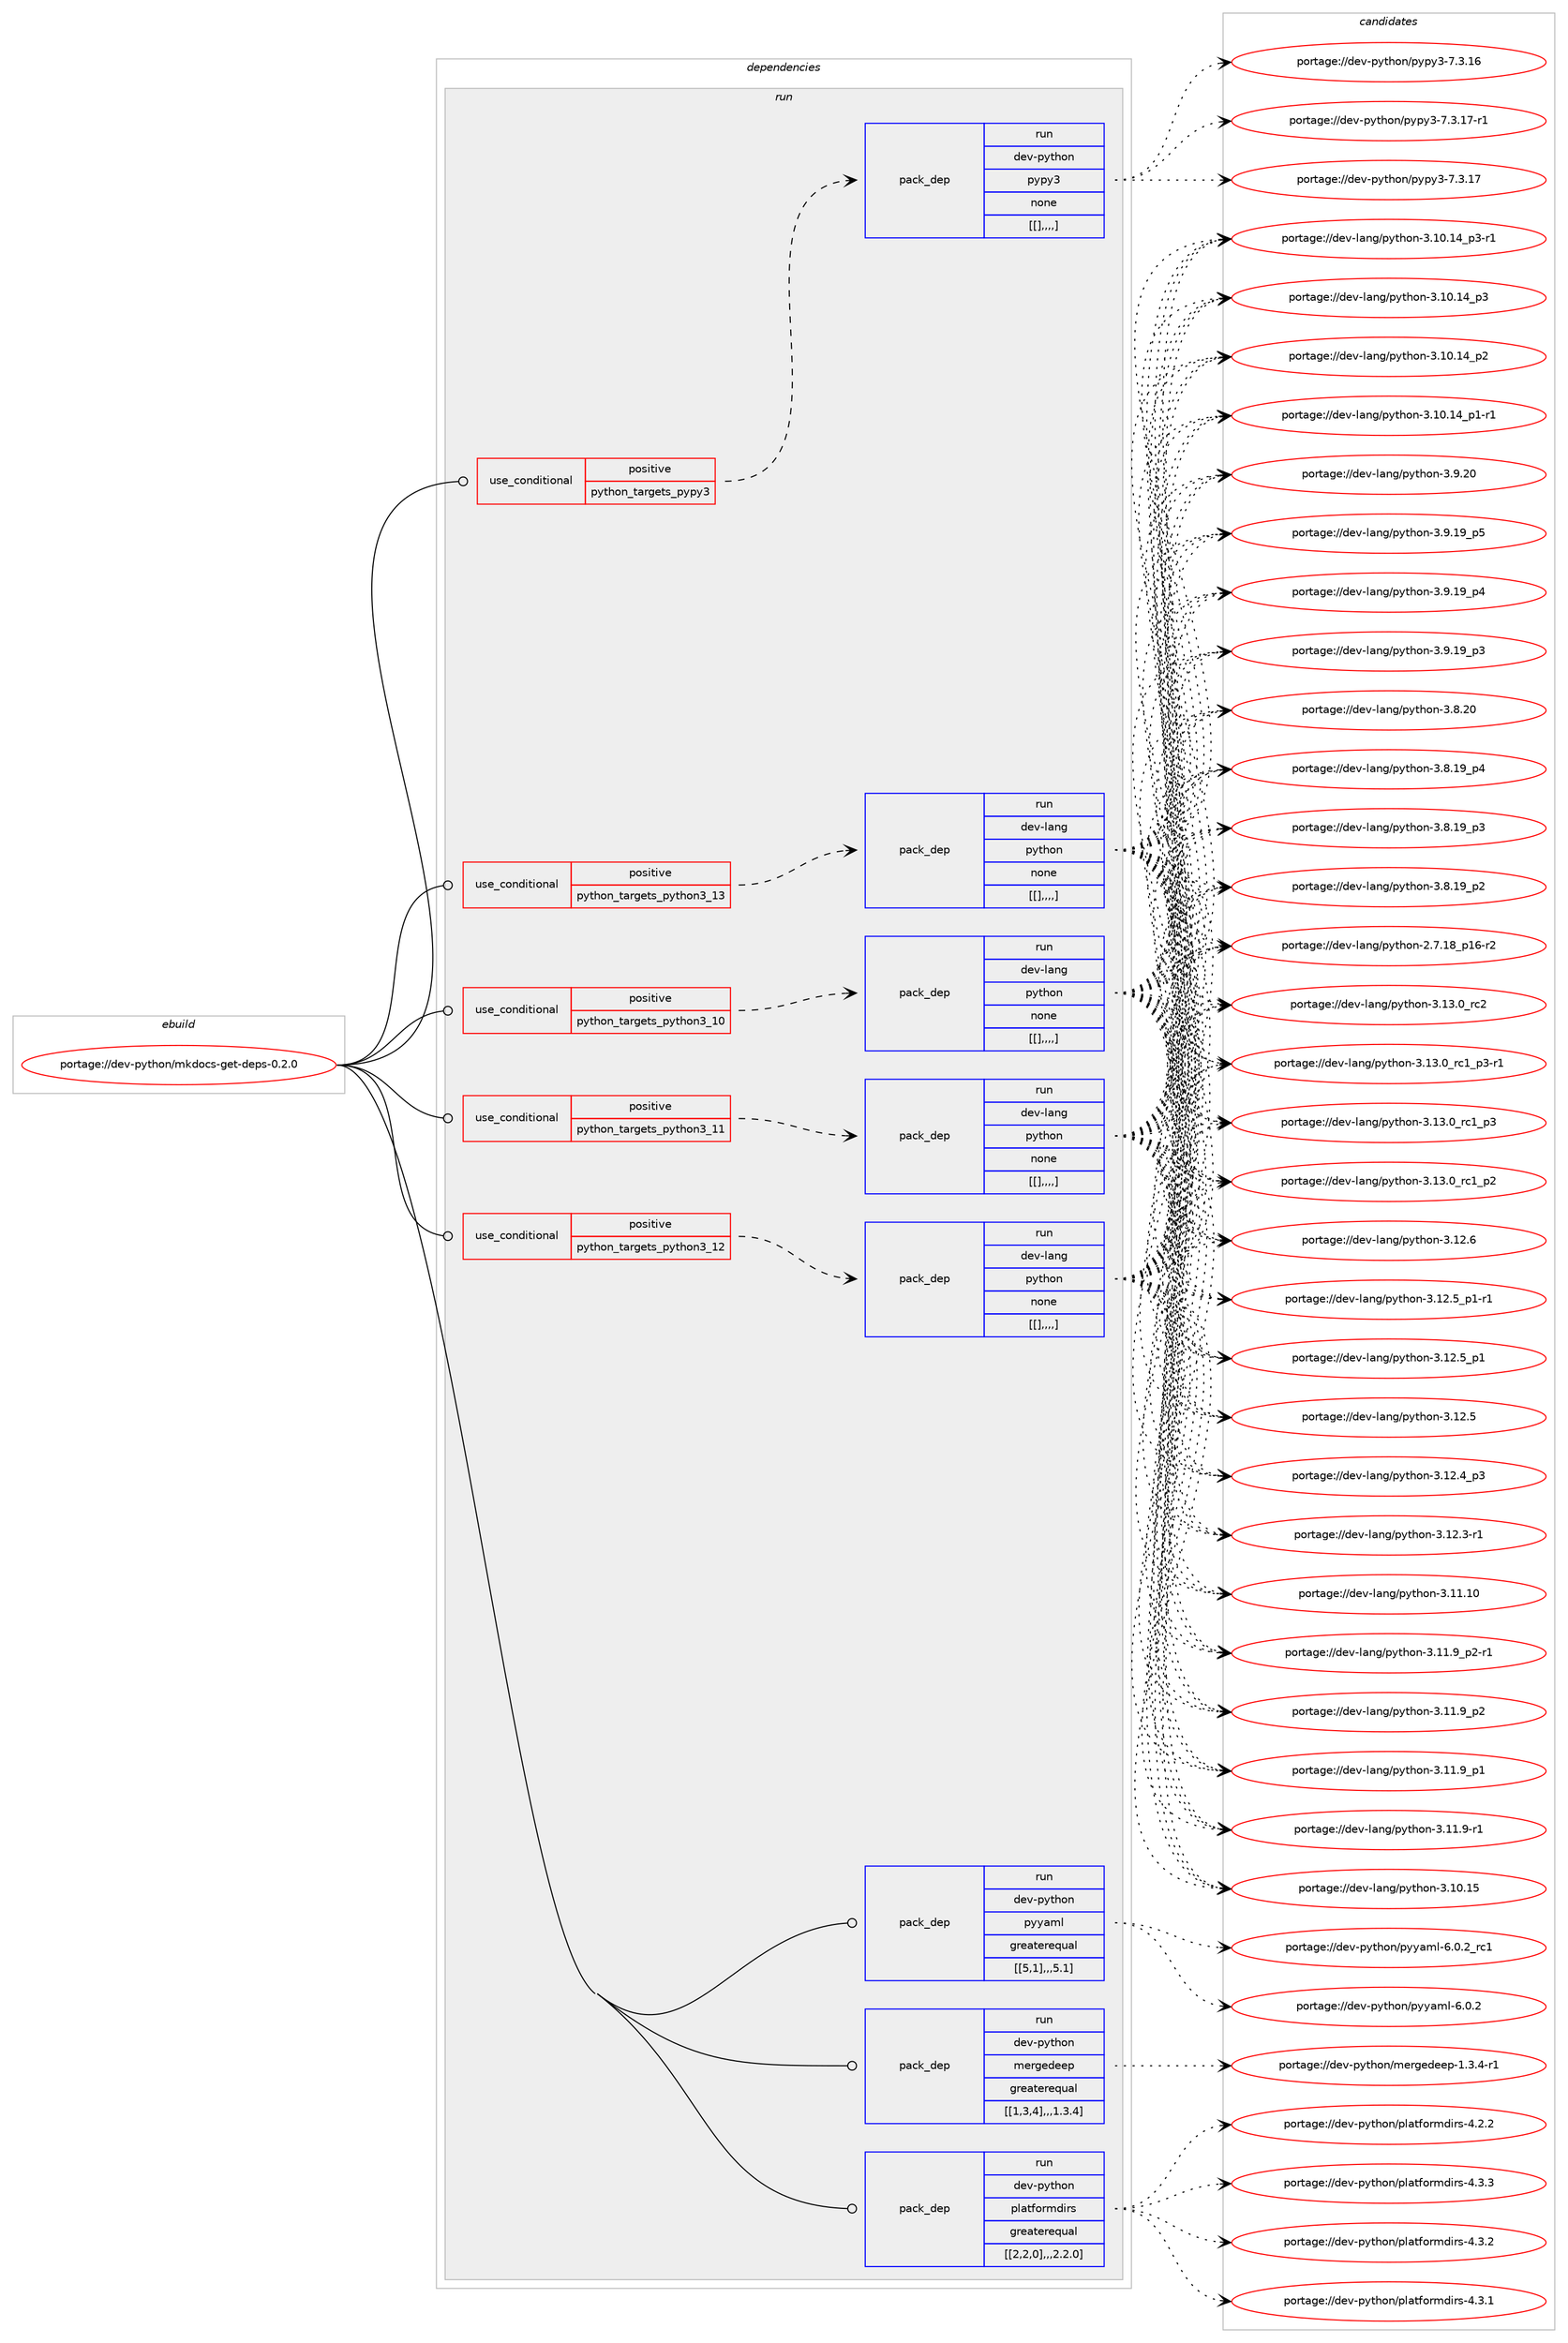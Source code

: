 digraph prolog {

# *************
# Graph options
# *************

newrank=true;
concentrate=true;
compound=true;
graph [rankdir=LR,fontname=Helvetica,fontsize=10,ranksep=1.5];#, ranksep=2.5, nodesep=0.2];
edge  [arrowhead=vee];
node  [fontname=Helvetica,fontsize=10];

# **********
# The ebuild
# **********

subgraph cluster_leftcol {
color=gray;
label=<<i>ebuild</i>>;
id [label="portage://dev-python/mkdocs-get-deps-0.2.0", color=red, width=4, href="../dev-python/mkdocs-get-deps-0.2.0.svg"];
}

# ****************
# The dependencies
# ****************

subgraph cluster_midcol {
color=gray;
label=<<i>dependencies</i>>;
subgraph cluster_compile {
fillcolor="#eeeeee";
style=filled;
label=<<i>compile</i>>;
}
subgraph cluster_compileandrun {
fillcolor="#eeeeee";
style=filled;
label=<<i>compile and run</i>>;
}
subgraph cluster_run {
fillcolor="#eeeeee";
style=filled;
label=<<i>run</i>>;
subgraph cond35511 {
dependency152472 [label=<<TABLE BORDER="0" CELLBORDER="1" CELLSPACING="0" CELLPADDING="4"><TR><TD ROWSPAN="3" CELLPADDING="10">use_conditional</TD></TR><TR><TD>positive</TD></TR><TR><TD>python_targets_pypy3</TD></TR></TABLE>>, shape=none, color=red];
subgraph pack115743 {
dependency152473 [label=<<TABLE BORDER="0" CELLBORDER="1" CELLSPACING="0" CELLPADDING="4" WIDTH="220"><TR><TD ROWSPAN="6" CELLPADDING="30">pack_dep</TD></TR><TR><TD WIDTH="110">run</TD></TR><TR><TD>dev-python</TD></TR><TR><TD>pypy3</TD></TR><TR><TD>none</TD></TR><TR><TD>[[],,,,]</TD></TR></TABLE>>, shape=none, color=blue];
}
dependency152472:e -> dependency152473:w [weight=20,style="dashed",arrowhead="vee"];
}
id:e -> dependency152472:w [weight=20,style="solid",arrowhead="odot"];
subgraph cond35512 {
dependency152474 [label=<<TABLE BORDER="0" CELLBORDER="1" CELLSPACING="0" CELLPADDING="4"><TR><TD ROWSPAN="3" CELLPADDING="10">use_conditional</TD></TR><TR><TD>positive</TD></TR><TR><TD>python_targets_python3_10</TD></TR></TABLE>>, shape=none, color=red];
subgraph pack115744 {
dependency152475 [label=<<TABLE BORDER="0" CELLBORDER="1" CELLSPACING="0" CELLPADDING="4" WIDTH="220"><TR><TD ROWSPAN="6" CELLPADDING="30">pack_dep</TD></TR><TR><TD WIDTH="110">run</TD></TR><TR><TD>dev-lang</TD></TR><TR><TD>python</TD></TR><TR><TD>none</TD></TR><TR><TD>[[],,,,]</TD></TR></TABLE>>, shape=none, color=blue];
}
dependency152474:e -> dependency152475:w [weight=20,style="dashed",arrowhead="vee"];
}
id:e -> dependency152474:w [weight=20,style="solid",arrowhead="odot"];
subgraph cond35513 {
dependency152476 [label=<<TABLE BORDER="0" CELLBORDER="1" CELLSPACING="0" CELLPADDING="4"><TR><TD ROWSPAN="3" CELLPADDING="10">use_conditional</TD></TR><TR><TD>positive</TD></TR><TR><TD>python_targets_python3_11</TD></TR></TABLE>>, shape=none, color=red];
subgraph pack115745 {
dependency152477 [label=<<TABLE BORDER="0" CELLBORDER="1" CELLSPACING="0" CELLPADDING="4" WIDTH="220"><TR><TD ROWSPAN="6" CELLPADDING="30">pack_dep</TD></TR><TR><TD WIDTH="110">run</TD></TR><TR><TD>dev-lang</TD></TR><TR><TD>python</TD></TR><TR><TD>none</TD></TR><TR><TD>[[],,,,]</TD></TR></TABLE>>, shape=none, color=blue];
}
dependency152476:e -> dependency152477:w [weight=20,style="dashed",arrowhead="vee"];
}
id:e -> dependency152476:w [weight=20,style="solid",arrowhead="odot"];
subgraph cond35514 {
dependency152478 [label=<<TABLE BORDER="0" CELLBORDER="1" CELLSPACING="0" CELLPADDING="4"><TR><TD ROWSPAN="3" CELLPADDING="10">use_conditional</TD></TR><TR><TD>positive</TD></TR><TR><TD>python_targets_python3_12</TD></TR></TABLE>>, shape=none, color=red];
subgraph pack115746 {
dependency152479 [label=<<TABLE BORDER="0" CELLBORDER="1" CELLSPACING="0" CELLPADDING="4" WIDTH="220"><TR><TD ROWSPAN="6" CELLPADDING="30">pack_dep</TD></TR><TR><TD WIDTH="110">run</TD></TR><TR><TD>dev-lang</TD></TR><TR><TD>python</TD></TR><TR><TD>none</TD></TR><TR><TD>[[],,,,]</TD></TR></TABLE>>, shape=none, color=blue];
}
dependency152478:e -> dependency152479:w [weight=20,style="dashed",arrowhead="vee"];
}
id:e -> dependency152478:w [weight=20,style="solid",arrowhead="odot"];
subgraph cond35515 {
dependency152480 [label=<<TABLE BORDER="0" CELLBORDER="1" CELLSPACING="0" CELLPADDING="4"><TR><TD ROWSPAN="3" CELLPADDING="10">use_conditional</TD></TR><TR><TD>positive</TD></TR><TR><TD>python_targets_python3_13</TD></TR></TABLE>>, shape=none, color=red];
subgraph pack115747 {
dependency152481 [label=<<TABLE BORDER="0" CELLBORDER="1" CELLSPACING="0" CELLPADDING="4" WIDTH="220"><TR><TD ROWSPAN="6" CELLPADDING="30">pack_dep</TD></TR><TR><TD WIDTH="110">run</TD></TR><TR><TD>dev-lang</TD></TR><TR><TD>python</TD></TR><TR><TD>none</TD></TR><TR><TD>[[],,,,]</TD></TR></TABLE>>, shape=none, color=blue];
}
dependency152480:e -> dependency152481:w [weight=20,style="dashed",arrowhead="vee"];
}
id:e -> dependency152480:w [weight=20,style="solid",arrowhead="odot"];
subgraph pack115748 {
dependency152482 [label=<<TABLE BORDER="0" CELLBORDER="1" CELLSPACING="0" CELLPADDING="4" WIDTH="220"><TR><TD ROWSPAN="6" CELLPADDING="30">pack_dep</TD></TR><TR><TD WIDTH="110">run</TD></TR><TR><TD>dev-python</TD></TR><TR><TD>mergedeep</TD></TR><TR><TD>greaterequal</TD></TR><TR><TD>[[1,3,4],,,1.3.4]</TD></TR></TABLE>>, shape=none, color=blue];
}
id:e -> dependency152482:w [weight=20,style="solid",arrowhead="odot"];
subgraph pack115749 {
dependency152483 [label=<<TABLE BORDER="0" CELLBORDER="1" CELLSPACING="0" CELLPADDING="4" WIDTH="220"><TR><TD ROWSPAN="6" CELLPADDING="30">pack_dep</TD></TR><TR><TD WIDTH="110">run</TD></TR><TR><TD>dev-python</TD></TR><TR><TD>platformdirs</TD></TR><TR><TD>greaterequal</TD></TR><TR><TD>[[2,2,0],,,2.2.0]</TD></TR></TABLE>>, shape=none, color=blue];
}
id:e -> dependency152483:w [weight=20,style="solid",arrowhead="odot"];
subgraph pack115750 {
dependency152484 [label=<<TABLE BORDER="0" CELLBORDER="1" CELLSPACING="0" CELLPADDING="4" WIDTH="220"><TR><TD ROWSPAN="6" CELLPADDING="30">pack_dep</TD></TR><TR><TD WIDTH="110">run</TD></TR><TR><TD>dev-python</TD></TR><TR><TD>pyyaml</TD></TR><TR><TD>greaterequal</TD></TR><TR><TD>[[5,1],,,5.1]</TD></TR></TABLE>>, shape=none, color=blue];
}
id:e -> dependency152484:w [weight=20,style="solid",arrowhead="odot"];
}
}

# **************
# The candidates
# **************

subgraph cluster_choices {
rank=same;
color=gray;
label=<<i>candidates</i>>;

subgraph choice115743 {
color=black;
nodesep=1;
choice100101118451121211161041111104711212111212151455546514649554511449 [label="portage://dev-python/pypy3-7.3.17-r1", color=red, width=4,href="../dev-python/pypy3-7.3.17-r1.svg"];
choice10010111845112121116104111110471121211121215145554651464955 [label="portage://dev-python/pypy3-7.3.17", color=red, width=4,href="../dev-python/pypy3-7.3.17.svg"];
choice10010111845112121116104111110471121211121215145554651464954 [label="portage://dev-python/pypy3-7.3.16", color=red, width=4,href="../dev-python/pypy3-7.3.16.svg"];
dependency152473:e -> choice100101118451121211161041111104711212111212151455546514649554511449:w [style=dotted,weight="100"];
dependency152473:e -> choice10010111845112121116104111110471121211121215145554651464955:w [style=dotted,weight="100"];
dependency152473:e -> choice10010111845112121116104111110471121211121215145554651464954:w [style=dotted,weight="100"];
}
subgraph choice115744 {
color=black;
nodesep=1;
choice10010111845108971101034711212111610411111045514649514648951149950 [label="portage://dev-lang/python-3.13.0_rc2", color=red, width=4,href="../dev-lang/python-3.13.0_rc2.svg"];
choice1001011184510897110103471121211161041111104551464951464895114994995112514511449 [label="portage://dev-lang/python-3.13.0_rc1_p3-r1", color=red, width=4,href="../dev-lang/python-3.13.0_rc1_p3-r1.svg"];
choice100101118451089711010347112121116104111110455146495146489511499499511251 [label="portage://dev-lang/python-3.13.0_rc1_p3", color=red, width=4,href="../dev-lang/python-3.13.0_rc1_p3.svg"];
choice100101118451089711010347112121116104111110455146495146489511499499511250 [label="portage://dev-lang/python-3.13.0_rc1_p2", color=red, width=4,href="../dev-lang/python-3.13.0_rc1_p2.svg"];
choice10010111845108971101034711212111610411111045514649504654 [label="portage://dev-lang/python-3.12.6", color=red, width=4,href="../dev-lang/python-3.12.6.svg"];
choice1001011184510897110103471121211161041111104551464950465395112494511449 [label="portage://dev-lang/python-3.12.5_p1-r1", color=red, width=4,href="../dev-lang/python-3.12.5_p1-r1.svg"];
choice100101118451089711010347112121116104111110455146495046539511249 [label="portage://dev-lang/python-3.12.5_p1", color=red, width=4,href="../dev-lang/python-3.12.5_p1.svg"];
choice10010111845108971101034711212111610411111045514649504653 [label="portage://dev-lang/python-3.12.5", color=red, width=4,href="../dev-lang/python-3.12.5.svg"];
choice100101118451089711010347112121116104111110455146495046529511251 [label="portage://dev-lang/python-3.12.4_p3", color=red, width=4,href="../dev-lang/python-3.12.4_p3.svg"];
choice100101118451089711010347112121116104111110455146495046514511449 [label="portage://dev-lang/python-3.12.3-r1", color=red, width=4,href="../dev-lang/python-3.12.3-r1.svg"];
choice1001011184510897110103471121211161041111104551464949464948 [label="portage://dev-lang/python-3.11.10", color=red, width=4,href="../dev-lang/python-3.11.10.svg"];
choice1001011184510897110103471121211161041111104551464949465795112504511449 [label="portage://dev-lang/python-3.11.9_p2-r1", color=red, width=4,href="../dev-lang/python-3.11.9_p2-r1.svg"];
choice100101118451089711010347112121116104111110455146494946579511250 [label="portage://dev-lang/python-3.11.9_p2", color=red, width=4,href="../dev-lang/python-3.11.9_p2.svg"];
choice100101118451089711010347112121116104111110455146494946579511249 [label="portage://dev-lang/python-3.11.9_p1", color=red, width=4,href="../dev-lang/python-3.11.9_p1.svg"];
choice100101118451089711010347112121116104111110455146494946574511449 [label="portage://dev-lang/python-3.11.9-r1", color=red, width=4,href="../dev-lang/python-3.11.9-r1.svg"];
choice1001011184510897110103471121211161041111104551464948464953 [label="portage://dev-lang/python-3.10.15", color=red, width=4,href="../dev-lang/python-3.10.15.svg"];
choice100101118451089711010347112121116104111110455146494846495295112514511449 [label="portage://dev-lang/python-3.10.14_p3-r1", color=red, width=4,href="../dev-lang/python-3.10.14_p3-r1.svg"];
choice10010111845108971101034711212111610411111045514649484649529511251 [label="portage://dev-lang/python-3.10.14_p3", color=red, width=4,href="../dev-lang/python-3.10.14_p3.svg"];
choice10010111845108971101034711212111610411111045514649484649529511250 [label="portage://dev-lang/python-3.10.14_p2", color=red, width=4,href="../dev-lang/python-3.10.14_p2.svg"];
choice100101118451089711010347112121116104111110455146494846495295112494511449 [label="portage://dev-lang/python-3.10.14_p1-r1", color=red, width=4,href="../dev-lang/python-3.10.14_p1-r1.svg"];
choice10010111845108971101034711212111610411111045514657465048 [label="portage://dev-lang/python-3.9.20", color=red, width=4,href="../dev-lang/python-3.9.20.svg"];
choice100101118451089711010347112121116104111110455146574649579511253 [label="portage://dev-lang/python-3.9.19_p5", color=red, width=4,href="../dev-lang/python-3.9.19_p5.svg"];
choice100101118451089711010347112121116104111110455146574649579511252 [label="portage://dev-lang/python-3.9.19_p4", color=red, width=4,href="../dev-lang/python-3.9.19_p4.svg"];
choice100101118451089711010347112121116104111110455146574649579511251 [label="portage://dev-lang/python-3.9.19_p3", color=red, width=4,href="../dev-lang/python-3.9.19_p3.svg"];
choice10010111845108971101034711212111610411111045514656465048 [label="portage://dev-lang/python-3.8.20", color=red, width=4,href="../dev-lang/python-3.8.20.svg"];
choice100101118451089711010347112121116104111110455146564649579511252 [label="portage://dev-lang/python-3.8.19_p4", color=red, width=4,href="../dev-lang/python-3.8.19_p4.svg"];
choice100101118451089711010347112121116104111110455146564649579511251 [label="portage://dev-lang/python-3.8.19_p3", color=red, width=4,href="../dev-lang/python-3.8.19_p3.svg"];
choice100101118451089711010347112121116104111110455146564649579511250 [label="portage://dev-lang/python-3.8.19_p2", color=red, width=4,href="../dev-lang/python-3.8.19_p2.svg"];
choice100101118451089711010347112121116104111110455046554649569511249544511450 [label="portage://dev-lang/python-2.7.18_p16-r2", color=red, width=4,href="../dev-lang/python-2.7.18_p16-r2.svg"];
dependency152475:e -> choice10010111845108971101034711212111610411111045514649514648951149950:w [style=dotted,weight="100"];
dependency152475:e -> choice1001011184510897110103471121211161041111104551464951464895114994995112514511449:w [style=dotted,weight="100"];
dependency152475:e -> choice100101118451089711010347112121116104111110455146495146489511499499511251:w [style=dotted,weight="100"];
dependency152475:e -> choice100101118451089711010347112121116104111110455146495146489511499499511250:w [style=dotted,weight="100"];
dependency152475:e -> choice10010111845108971101034711212111610411111045514649504654:w [style=dotted,weight="100"];
dependency152475:e -> choice1001011184510897110103471121211161041111104551464950465395112494511449:w [style=dotted,weight="100"];
dependency152475:e -> choice100101118451089711010347112121116104111110455146495046539511249:w [style=dotted,weight="100"];
dependency152475:e -> choice10010111845108971101034711212111610411111045514649504653:w [style=dotted,weight="100"];
dependency152475:e -> choice100101118451089711010347112121116104111110455146495046529511251:w [style=dotted,weight="100"];
dependency152475:e -> choice100101118451089711010347112121116104111110455146495046514511449:w [style=dotted,weight="100"];
dependency152475:e -> choice1001011184510897110103471121211161041111104551464949464948:w [style=dotted,weight="100"];
dependency152475:e -> choice1001011184510897110103471121211161041111104551464949465795112504511449:w [style=dotted,weight="100"];
dependency152475:e -> choice100101118451089711010347112121116104111110455146494946579511250:w [style=dotted,weight="100"];
dependency152475:e -> choice100101118451089711010347112121116104111110455146494946579511249:w [style=dotted,weight="100"];
dependency152475:e -> choice100101118451089711010347112121116104111110455146494946574511449:w [style=dotted,weight="100"];
dependency152475:e -> choice1001011184510897110103471121211161041111104551464948464953:w [style=dotted,weight="100"];
dependency152475:e -> choice100101118451089711010347112121116104111110455146494846495295112514511449:w [style=dotted,weight="100"];
dependency152475:e -> choice10010111845108971101034711212111610411111045514649484649529511251:w [style=dotted,weight="100"];
dependency152475:e -> choice10010111845108971101034711212111610411111045514649484649529511250:w [style=dotted,weight="100"];
dependency152475:e -> choice100101118451089711010347112121116104111110455146494846495295112494511449:w [style=dotted,weight="100"];
dependency152475:e -> choice10010111845108971101034711212111610411111045514657465048:w [style=dotted,weight="100"];
dependency152475:e -> choice100101118451089711010347112121116104111110455146574649579511253:w [style=dotted,weight="100"];
dependency152475:e -> choice100101118451089711010347112121116104111110455146574649579511252:w [style=dotted,weight="100"];
dependency152475:e -> choice100101118451089711010347112121116104111110455146574649579511251:w [style=dotted,weight="100"];
dependency152475:e -> choice10010111845108971101034711212111610411111045514656465048:w [style=dotted,weight="100"];
dependency152475:e -> choice100101118451089711010347112121116104111110455146564649579511252:w [style=dotted,weight="100"];
dependency152475:e -> choice100101118451089711010347112121116104111110455146564649579511251:w [style=dotted,weight="100"];
dependency152475:e -> choice100101118451089711010347112121116104111110455146564649579511250:w [style=dotted,weight="100"];
dependency152475:e -> choice100101118451089711010347112121116104111110455046554649569511249544511450:w [style=dotted,weight="100"];
}
subgraph choice115745 {
color=black;
nodesep=1;
choice10010111845108971101034711212111610411111045514649514648951149950 [label="portage://dev-lang/python-3.13.0_rc2", color=red, width=4,href="../dev-lang/python-3.13.0_rc2.svg"];
choice1001011184510897110103471121211161041111104551464951464895114994995112514511449 [label="portage://dev-lang/python-3.13.0_rc1_p3-r1", color=red, width=4,href="../dev-lang/python-3.13.0_rc1_p3-r1.svg"];
choice100101118451089711010347112121116104111110455146495146489511499499511251 [label="portage://dev-lang/python-3.13.0_rc1_p3", color=red, width=4,href="../dev-lang/python-3.13.0_rc1_p3.svg"];
choice100101118451089711010347112121116104111110455146495146489511499499511250 [label="portage://dev-lang/python-3.13.0_rc1_p2", color=red, width=4,href="../dev-lang/python-3.13.0_rc1_p2.svg"];
choice10010111845108971101034711212111610411111045514649504654 [label="portage://dev-lang/python-3.12.6", color=red, width=4,href="../dev-lang/python-3.12.6.svg"];
choice1001011184510897110103471121211161041111104551464950465395112494511449 [label="portage://dev-lang/python-3.12.5_p1-r1", color=red, width=4,href="../dev-lang/python-3.12.5_p1-r1.svg"];
choice100101118451089711010347112121116104111110455146495046539511249 [label="portage://dev-lang/python-3.12.5_p1", color=red, width=4,href="../dev-lang/python-3.12.5_p1.svg"];
choice10010111845108971101034711212111610411111045514649504653 [label="portage://dev-lang/python-3.12.5", color=red, width=4,href="../dev-lang/python-3.12.5.svg"];
choice100101118451089711010347112121116104111110455146495046529511251 [label="portage://dev-lang/python-3.12.4_p3", color=red, width=4,href="../dev-lang/python-3.12.4_p3.svg"];
choice100101118451089711010347112121116104111110455146495046514511449 [label="portage://dev-lang/python-3.12.3-r1", color=red, width=4,href="../dev-lang/python-3.12.3-r1.svg"];
choice1001011184510897110103471121211161041111104551464949464948 [label="portage://dev-lang/python-3.11.10", color=red, width=4,href="../dev-lang/python-3.11.10.svg"];
choice1001011184510897110103471121211161041111104551464949465795112504511449 [label="portage://dev-lang/python-3.11.9_p2-r1", color=red, width=4,href="../dev-lang/python-3.11.9_p2-r1.svg"];
choice100101118451089711010347112121116104111110455146494946579511250 [label="portage://dev-lang/python-3.11.9_p2", color=red, width=4,href="../dev-lang/python-3.11.9_p2.svg"];
choice100101118451089711010347112121116104111110455146494946579511249 [label="portage://dev-lang/python-3.11.9_p1", color=red, width=4,href="../dev-lang/python-3.11.9_p1.svg"];
choice100101118451089711010347112121116104111110455146494946574511449 [label="portage://dev-lang/python-3.11.9-r1", color=red, width=4,href="../dev-lang/python-3.11.9-r1.svg"];
choice1001011184510897110103471121211161041111104551464948464953 [label="portage://dev-lang/python-3.10.15", color=red, width=4,href="../dev-lang/python-3.10.15.svg"];
choice100101118451089711010347112121116104111110455146494846495295112514511449 [label="portage://dev-lang/python-3.10.14_p3-r1", color=red, width=4,href="../dev-lang/python-3.10.14_p3-r1.svg"];
choice10010111845108971101034711212111610411111045514649484649529511251 [label="portage://dev-lang/python-3.10.14_p3", color=red, width=4,href="../dev-lang/python-3.10.14_p3.svg"];
choice10010111845108971101034711212111610411111045514649484649529511250 [label="portage://dev-lang/python-3.10.14_p2", color=red, width=4,href="../dev-lang/python-3.10.14_p2.svg"];
choice100101118451089711010347112121116104111110455146494846495295112494511449 [label="portage://dev-lang/python-3.10.14_p1-r1", color=red, width=4,href="../dev-lang/python-3.10.14_p1-r1.svg"];
choice10010111845108971101034711212111610411111045514657465048 [label="portage://dev-lang/python-3.9.20", color=red, width=4,href="../dev-lang/python-3.9.20.svg"];
choice100101118451089711010347112121116104111110455146574649579511253 [label="portage://dev-lang/python-3.9.19_p5", color=red, width=4,href="../dev-lang/python-3.9.19_p5.svg"];
choice100101118451089711010347112121116104111110455146574649579511252 [label="portage://dev-lang/python-3.9.19_p4", color=red, width=4,href="../dev-lang/python-3.9.19_p4.svg"];
choice100101118451089711010347112121116104111110455146574649579511251 [label="portage://dev-lang/python-3.9.19_p3", color=red, width=4,href="../dev-lang/python-3.9.19_p3.svg"];
choice10010111845108971101034711212111610411111045514656465048 [label="portage://dev-lang/python-3.8.20", color=red, width=4,href="../dev-lang/python-3.8.20.svg"];
choice100101118451089711010347112121116104111110455146564649579511252 [label="portage://dev-lang/python-3.8.19_p4", color=red, width=4,href="../dev-lang/python-3.8.19_p4.svg"];
choice100101118451089711010347112121116104111110455146564649579511251 [label="portage://dev-lang/python-3.8.19_p3", color=red, width=4,href="../dev-lang/python-3.8.19_p3.svg"];
choice100101118451089711010347112121116104111110455146564649579511250 [label="portage://dev-lang/python-3.8.19_p2", color=red, width=4,href="../dev-lang/python-3.8.19_p2.svg"];
choice100101118451089711010347112121116104111110455046554649569511249544511450 [label="portage://dev-lang/python-2.7.18_p16-r2", color=red, width=4,href="../dev-lang/python-2.7.18_p16-r2.svg"];
dependency152477:e -> choice10010111845108971101034711212111610411111045514649514648951149950:w [style=dotted,weight="100"];
dependency152477:e -> choice1001011184510897110103471121211161041111104551464951464895114994995112514511449:w [style=dotted,weight="100"];
dependency152477:e -> choice100101118451089711010347112121116104111110455146495146489511499499511251:w [style=dotted,weight="100"];
dependency152477:e -> choice100101118451089711010347112121116104111110455146495146489511499499511250:w [style=dotted,weight="100"];
dependency152477:e -> choice10010111845108971101034711212111610411111045514649504654:w [style=dotted,weight="100"];
dependency152477:e -> choice1001011184510897110103471121211161041111104551464950465395112494511449:w [style=dotted,weight="100"];
dependency152477:e -> choice100101118451089711010347112121116104111110455146495046539511249:w [style=dotted,weight="100"];
dependency152477:e -> choice10010111845108971101034711212111610411111045514649504653:w [style=dotted,weight="100"];
dependency152477:e -> choice100101118451089711010347112121116104111110455146495046529511251:w [style=dotted,weight="100"];
dependency152477:e -> choice100101118451089711010347112121116104111110455146495046514511449:w [style=dotted,weight="100"];
dependency152477:e -> choice1001011184510897110103471121211161041111104551464949464948:w [style=dotted,weight="100"];
dependency152477:e -> choice1001011184510897110103471121211161041111104551464949465795112504511449:w [style=dotted,weight="100"];
dependency152477:e -> choice100101118451089711010347112121116104111110455146494946579511250:w [style=dotted,weight="100"];
dependency152477:e -> choice100101118451089711010347112121116104111110455146494946579511249:w [style=dotted,weight="100"];
dependency152477:e -> choice100101118451089711010347112121116104111110455146494946574511449:w [style=dotted,weight="100"];
dependency152477:e -> choice1001011184510897110103471121211161041111104551464948464953:w [style=dotted,weight="100"];
dependency152477:e -> choice100101118451089711010347112121116104111110455146494846495295112514511449:w [style=dotted,weight="100"];
dependency152477:e -> choice10010111845108971101034711212111610411111045514649484649529511251:w [style=dotted,weight="100"];
dependency152477:e -> choice10010111845108971101034711212111610411111045514649484649529511250:w [style=dotted,weight="100"];
dependency152477:e -> choice100101118451089711010347112121116104111110455146494846495295112494511449:w [style=dotted,weight="100"];
dependency152477:e -> choice10010111845108971101034711212111610411111045514657465048:w [style=dotted,weight="100"];
dependency152477:e -> choice100101118451089711010347112121116104111110455146574649579511253:w [style=dotted,weight="100"];
dependency152477:e -> choice100101118451089711010347112121116104111110455146574649579511252:w [style=dotted,weight="100"];
dependency152477:e -> choice100101118451089711010347112121116104111110455146574649579511251:w [style=dotted,weight="100"];
dependency152477:e -> choice10010111845108971101034711212111610411111045514656465048:w [style=dotted,weight="100"];
dependency152477:e -> choice100101118451089711010347112121116104111110455146564649579511252:w [style=dotted,weight="100"];
dependency152477:e -> choice100101118451089711010347112121116104111110455146564649579511251:w [style=dotted,weight="100"];
dependency152477:e -> choice100101118451089711010347112121116104111110455146564649579511250:w [style=dotted,weight="100"];
dependency152477:e -> choice100101118451089711010347112121116104111110455046554649569511249544511450:w [style=dotted,weight="100"];
}
subgraph choice115746 {
color=black;
nodesep=1;
choice10010111845108971101034711212111610411111045514649514648951149950 [label="portage://dev-lang/python-3.13.0_rc2", color=red, width=4,href="../dev-lang/python-3.13.0_rc2.svg"];
choice1001011184510897110103471121211161041111104551464951464895114994995112514511449 [label="portage://dev-lang/python-3.13.0_rc1_p3-r1", color=red, width=4,href="../dev-lang/python-3.13.0_rc1_p3-r1.svg"];
choice100101118451089711010347112121116104111110455146495146489511499499511251 [label="portage://dev-lang/python-3.13.0_rc1_p3", color=red, width=4,href="../dev-lang/python-3.13.0_rc1_p3.svg"];
choice100101118451089711010347112121116104111110455146495146489511499499511250 [label="portage://dev-lang/python-3.13.0_rc1_p2", color=red, width=4,href="../dev-lang/python-3.13.0_rc1_p2.svg"];
choice10010111845108971101034711212111610411111045514649504654 [label="portage://dev-lang/python-3.12.6", color=red, width=4,href="../dev-lang/python-3.12.6.svg"];
choice1001011184510897110103471121211161041111104551464950465395112494511449 [label="portage://dev-lang/python-3.12.5_p1-r1", color=red, width=4,href="../dev-lang/python-3.12.5_p1-r1.svg"];
choice100101118451089711010347112121116104111110455146495046539511249 [label="portage://dev-lang/python-3.12.5_p1", color=red, width=4,href="../dev-lang/python-3.12.5_p1.svg"];
choice10010111845108971101034711212111610411111045514649504653 [label="portage://dev-lang/python-3.12.5", color=red, width=4,href="../dev-lang/python-3.12.5.svg"];
choice100101118451089711010347112121116104111110455146495046529511251 [label="portage://dev-lang/python-3.12.4_p3", color=red, width=4,href="../dev-lang/python-3.12.4_p3.svg"];
choice100101118451089711010347112121116104111110455146495046514511449 [label="portage://dev-lang/python-3.12.3-r1", color=red, width=4,href="../dev-lang/python-3.12.3-r1.svg"];
choice1001011184510897110103471121211161041111104551464949464948 [label="portage://dev-lang/python-3.11.10", color=red, width=4,href="../dev-lang/python-3.11.10.svg"];
choice1001011184510897110103471121211161041111104551464949465795112504511449 [label="portage://dev-lang/python-3.11.9_p2-r1", color=red, width=4,href="../dev-lang/python-3.11.9_p2-r1.svg"];
choice100101118451089711010347112121116104111110455146494946579511250 [label="portage://dev-lang/python-3.11.9_p2", color=red, width=4,href="../dev-lang/python-3.11.9_p2.svg"];
choice100101118451089711010347112121116104111110455146494946579511249 [label="portage://dev-lang/python-3.11.9_p1", color=red, width=4,href="../dev-lang/python-3.11.9_p1.svg"];
choice100101118451089711010347112121116104111110455146494946574511449 [label="portage://dev-lang/python-3.11.9-r1", color=red, width=4,href="../dev-lang/python-3.11.9-r1.svg"];
choice1001011184510897110103471121211161041111104551464948464953 [label="portage://dev-lang/python-3.10.15", color=red, width=4,href="../dev-lang/python-3.10.15.svg"];
choice100101118451089711010347112121116104111110455146494846495295112514511449 [label="portage://dev-lang/python-3.10.14_p3-r1", color=red, width=4,href="../dev-lang/python-3.10.14_p3-r1.svg"];
choice10010111845108971101034711212111610411111045514649484649529511251 [label="portage://dev-lang/python-3.10.14_p3", color=red, width=4,href="../dev-lang/python-3.10.14_p3.svg"];
choice10010111845108971101034711212111610411111045514649484649529511250 [label="portage://dev-lang/python-3.10.14_p2", color=red, width=4,href="../dev-lang/python-3.10.14_p2.svg"];
choice100101118451089711010347112121116104111110455146494846495295112494511449 [label="portage://dev-lang/python-3.10.14_p1-r1", color=red, width=4,href="../dev-lang/python-3.10.14_p1-r1.svg"];
choice10010111845108971101034711212111610411111045514657465048 [label="portage://dev-lang/python-3.9.20", color=red, width=4,href="../dev-lang/python-3.9.20.svg"];
choice100101118451089711010347112121116104111110455146574649579511253 [label="portage://dev-lang/python-3.9.19_p5", color=red, width=4,href="../dev-lang/python-3.9.19_p5.svg"];
choice100101118451089711010347112121116104111110455146574649579511252 [label="portage://dev-lang/python-3.9.19_p4", color=red, width=4,href="../dev-lang/python-3.9.19_p4.svg"];
choice100101118451089711010347112121116104111110455146574649579511251 [label="portage://dev-lang/python-3.9.19_p3", color=red, width=4,href="../dev-lang/python-3.9.19_p3.svg"];
choice10010111845108971101034711212111610411111045514656465048 [label="portage://dev-lang/python-3.8.20", color=red, width=4,href="../dev-lang/python-3.8.20.svg"];
choice100101118451089711010347112121116104111110455146564649579511252 [label="portage://dev-lang/python-3.8.19_p4", color=red, width=4,href="../dev-lang/python-3.8.19_p4.svg"];
choice100101118451089711010347112121116104111110455146564649579511251 [label="portage://dev-lang/python-3.8.19_p3", color=red, width=4,href="../dev-lang/python-3.8.19_p3.svg"];
choice100101118451089711010347112121116104111110455146564649579511250 [label="portage://dev-lang/python-3.8.19_p2", color=red, width=4,href="../dev-lang/python-3.8.19_p2.svg"];
choice100101118451089711010347112121116104111110455046554649569511249544511450 [label="portage://dev-lang/python-2.7.18_p16-r2", color=red, width=4,href="../dev-lang/python-2.7.18_p16-r2.svg"];
dependency152479:e -> choice10010111845108971101034711212111610411111045514649514648951149950:w [style=dotted,weight="100"];
dependency152479:e -> choice1001011184510897110103471121211161041111104551464951464895114994995112514511449:w [style=dotted,weight="100"];
dependency152479:e -> choice100101118451089711010347112121116104111110455146495146489511499499511251:w [style=dotted,weight="100"];
dependency152479:e -> choice100101118451089711010347112121116104111110455146495146489511499499511250:w [style=dotted,weight="100"];
dependency152479:e -> choice10010111845108971101034711212111610411111045514649504654:w [style=dotted,weight="100"];
dependency152479:e -> choice1001011184510897110103471121211161041111104551464950465395112494511449:w [style=dotted,weight="100"];
dependency152479:e -> choice100101118451089711010347112121116104111110455146495046539511249:w [style=dotted,weight="100"];
dependency152479:e -> choice10010111845108971101034711212111610411111045514649504653:w [style=dotted,weight="100"];
dependency152479:e -> choice100101118451089711010347112121116104111110455146495046529511251:w [style=dotted,weight="100"];
dependency152479:e -> choice100101118451089711010347112121116104111110455146495046514511449:w [style=dotted,weight="100"];
dependency152479:e -> choice1001011184510897110103471121211161041111104551464949464948:w [style=dotted,weight="100"];
dependency152479:e -> choice1001011184510897110103471121211161041111104551464949465795112504511449:w [style=dotted,weight="100"];
dependency152479:e -> choice100101118451089711010347112121116104111110455146494946579511250:w [style=dotted,weight="100"];
dependency152479:e -> choice100101118451089711010347112121116104111110455146494946579511249:w [style=dotted,weight="100"];
dependency152479:e -> choice100101118451089711010347112121116104111110455146494946574511449:w [style=dotted,weight="100"];
dependency152479:e -> choice1001011184510897110103471121211161041111104551464948464953:w [style=dotted,weight="100"];
dependency152479:e -> choice100101118451089711010347112121116104111110455146494846495295112514511449:w [style=dotted,weight="100"];
dependency152479:e -> choice10010111845108971101034711212111610411111045514649484649529511251:w [style=dotted,weight="100"];
dependency152479:e -> choice10010111845108971101034711212111610411111045514649484649529511250:w [style=dotted,weight="100"];
dependency152479:e -> choice100101118451089711010347112121116104111110455146494846495295112494511449:w [style=dotted,weight="100"];
dependency152479:e -> choice10010111845108971101034711212111610411111045514657465048:w [style=dotted,weight="100"];
dependency152479:e -> choice100101118451089711010347112121116104111110455146574649579511253:w [style=dotted,weight="100"];
dependency152479:e -> choice100101118451089711010347112121116104111110455146574649579511252:w [style=dotted,weight="100"];
dependency152479:e -> choice100101118451089711010347112121116104111110455146574649579511251:w [style=dotted,weight="100"];
dependency152479:e -> choice10010111845108971101034711212111610411111045514656465048:w [style=dotted,weight="100"];
dependency152479:e -> choice100101118451089711010347112121116104111110455146564649579511252:w [style=dotted,weight="100"];
dependency152479:e -> choice100101118451089711010347112121116104111110455146564649579511251:w [style=dotted,weight="100"];
dependency152479:e -> choice100101118451089711010347112121116104111110455146564649579511250:w [style=dotted,weight="100"];
dependency152479:e -> choice100101118451089711010347112121116104111110455046554649569511249544511450:w [style=dotted,weight="100"];
}
subgraph choice115747 {
color=black;
nodesep=1;
choice10010111845108971101034711212111610411111045514649514648951149950 [label="portage://dev-lang/python-3.13.0_rc2", color=red, width=4,href="../dev-lang/python-3.13.0_rc2.svg"];
choice1001011184510897110103471121211161041111104551464951464895114994995112514511449 [label="portage://dev-lang/python-3.13.0_rc1_p3-r1", color=red, width=4,href="../dev-lang/python-3.13.0_rc1_p3-r1.svg"];
choice100101118451089711010347112121116104111110455146495146489511499499511251 [label="portage://dev-lang/python-3.13.0_rc1_p3", color=red, width=4,href="../dev-lang/python-3.13.0_rc1_p3.svg"];
choice100101118451089711010347112121116104111110455146495146489511499499511250 [label="portage://dev-lang/python-3.13.0_rc1_p2", color=red, width=4,href="../dev-lang/python-3.13.0_rc1_p2.svg"];
choice10010111845108971101034711212111610411111045514649504654 [label="portage://dev-lang/python-3.12.6", color=red, width=4,href="../dev-lang/python-3.12.6.svg"];
choice1001011184510897110103471121211161041111104551464950465395112494511449 [label="portage://dev-lang/python-3.12.5_p1-r1", color=red, width=4,href="../dev-lang/python-3.12.5_p1-r1.svg"];
choice100101118451089711010347112121116104111110455146495046539511249 [label="portage://dev-lang/python-3.12.5_p1", color=red, width=4,href="../dev-lang/python-3.12.5_p1.svg"];
choice10010111845108971101034711212111610411111045514649504653 [label="portage://dev-lang/python-3.12.5", color=red, width=4,href="../dev-lang/python-3.12.5.svg"];
choice100101118451089711010347112121116104111110455146495046529511251 [label="portage://dev-lang/python-3.12.4_p3", color=red, width=4,href="../dev-lang/python-3.12.4_p3.svg"];
choice100101118451089711010347112121116104111110455146495046514511449 [label="portage://dev-lang/python-3.12.3-r1", color=red, width=4,href="../dev-lang/python-3.12.3-r1.svg"];
choice1001011184510897110103471121211161041111104551464949464948 [label="portage://dev-lang/python-3.11.10", color=red, width=4,href="../dev-lang/python-3.11.10.svg"];
choice1001011184510897110103471121211161041111104551464949465795112504511449 [label="portage://dev-lang/python-3.11.9_p2-r1", color=red, width=4,href="../dev-lang/python-3.11.9_p2-r1.svg"];
choice100101118451089711010347112121116104111110455146494946579511250 [label="portage://dev-lang/python-3.11.9_p2", color=red, width=4,href="../dev-lang/python-3.11.9_p2.svg"];
choice100101118451089711010347112121116104111110455146494946579511249 [label="portage://dev-lang/python-3.11.9_p1", color=red, width=4,href="../dev-lang/python-3.11.9_p1.svg"];
choice100101118451089711010347112121116104111110455146494946574511449 [label="portage://dev-lang/python-3.11.9-r1", color=red, width=4,href="../dev-lang/python-3.11.9-r1.svg"];
choice1001011184510897110103471121211161041111104551464948464953 [label="portage://dev-lang/python-3.10.15", color=red, width=4,href="../dev-lang/python-3.10.15.svg"];
choice100101118451089711010347112121116104111110455146494846495295112514511449 [label="portage://dev-lang/python-3.10.14_p3-r1", color=red, width=4,href="../dev-lang/python-3.10.14_p3-r1.svg"];
choice10010111845108971101034711212111610411111045514649484649529511251 [label="portage://dev-lang/python-3.10.14_p3", color=red, width=4,href="../dev-lang/python-3.10.14_p3.svg"];
choice10010111845108971101034711212111610411111045514649484649529511250 [label="portage://dev-lang/python-3.10.14_p2", color=red, width=4,href="../dev-lang/python-3.10.14_p2.svg"];
choice100101118451089711010347112121116104111110455146494846495295112494511449 [label="portage://dev-lang/python-3.10.14_p1-r1", color=red, width=4,href="../dev-lang/python-3.10.14_p1-r1.svg"];
choice10010111845108971101034711212111610411111045514657465048 [label="portage://dev-lang/python-3.9.20", color=red, width=4,href="../dev-lang/python-3.9.20.svg"];
choice100101118451089711010347112121116104111110455146574649579511253 [label="portage://dev-lang/python-3.9.19_p5", color=red, width=4,href="../dev-lang/python-3.9.19_p5.svg"];
choice100101118451089711010347112121116104111110455146574649579511252 [label="portage://dev-lang/python-3.9.19_p4", color=red, width=4,href="../dev-lang/python-3.9.19_p4.svg"];
choice100101118451089711010347112121116104111110455146574649579511251 [label="portage://dev-lang/python-3.9.19_p3", color=red, width=4,href="../dev-lang/python-3.9.19_p3.svg"];
choice10010111845108971101034711212111610411111045514656465048 [label="portage://dev-lang/python-3.8.20", color=red, width=4,href="../dev-lang/python-3.8.20.svg"];
choice100101118451089711010347112121116104111110455146564649579511252 [label="portage://dev-lang/python-3.8.19_p4", color=red, width=4,href="../dev-lang/python-3.8.19_p4.svg"];
choice100101118451089711010347112121116104111110455146564649579511251 [label="portage://dev-lang/python-3.8.19_p3", color=red, width=4,href="../dev-lang/python-3.8.19_p3.svg"];
choice100101118451089711010347112121116104111110455146564649579511250 [label="portage://dev-lang/python-3.8.19_p2", color=red, width=4,href="../dev-lang/python-3.8.19_p2.svg"];
choice100101118451089711010347112121116104111110455046554649569511249544511450 [label="portage://dev-lang/python-2.7.18_p16-r2", color=red, width=4,href="../dev-lang/python-2.7.18_p16-r2.svg"];
dependency152481:e -> choice10010111845108971101034711212111610411111045514649514648951149950:w [style=dotted,weight="100"];
dependency152481:e -> choice1001011184510897110103471121211161041111104551464951464895114994995112514511449:w [style=dotted,weight="100"];
dependency152481:e -> choice100101118451089711010347112121116104111110455146495146489511499499511251:w [style=dotted,weight="100"];
dependency152481:e -> choice100101118451089711010347112121116104111110455146495146489511499499511250:w [style=dotted,weight="100"];
dependency152481:e -> choice10010111845108971101034711212111610411111045514649504654:w [style=dotted,weight="100"];
dependency152481:e -> choice1001011184510897110103471121211161041111104551464950465395112494511449:w [style=dotted,weight="100"];
dependency152481:e -> choice100101118451089711010347112121116104111110455146495046539511249:w [style=dotted,weight="100"];
dependency152481:e -> choice10010111845108971101034711212111610411111045514649504653:w [style=dotted,weight="100"];
dependency152481:e -> choice100101118451089711010347112121116104111110455146495046529511251:w [style=dotted,weight="100"];
dependency152481:e -> choice100101118451089711010347112121116104111110455146495046514511449:w [style=dotted,weight="100"];
dependency152481:e -> choice1001011184510897110103471121211161041111104551464949464948:w [style=dotted,weight="100"];
dependency152481:e -> choice1001011184510897110103471121211161041111104551464949465795112504511449:w [style=dotted,weight="100"];
dependency152481:e -> choice100101118451089711010347112121116104111110455146494946579511250:w [style=dotted,weight="100"];
dependency152481:e -> choice100101118451089711010347112121116104111110455146494946579511249:w [style=dotted,weight="100"];
dependency152481:e -> choice100101118451089711010347112121116104111110455146494946574511449:w [style=dotted,weight="100"];
dependency152481:e -> choice1001011184510897110103471121211161041111104551464948464953:w [style=dotted,weight="100"];
dependency152481:e -> choice100101118451089711010347112121116104111110455146494846495295112514511449:w [style=dotted,weight="100"];
dependency152481:e -> choice10010111845108971101034711212111610411111045514649484649529511251:w [style=dotted,weight="100"];
dependency152481:e -> choice10010111845108971101034711212111610411111045514649484649529511250:w [style=dotted,weight="100"];
dependency152481:e -> choice100101118451089711010347112121116104111110455146494846495295112494511449:w [style=dotted,weight="100"];
dependency152481:e -> choice10010111845108971101034711212111610411111045514657465048:w [style=dotted,weight="100"];
dependency152481:e -> choice100101118451089711010347112121116104111110455146574649579511253:w [style=dotted,weight="100"];
dependency152481:e -> choice100101118451089711010347112121116104111110455146574649579511252:w [style=dotted,weight="100"];
dependency152481:e -> choice100101118451089711010347112121116104111110455146574649579511251:w [style=dotted,weight="100"];
dependency152481:e -> choice10010111845108971101034711212111610411111045514656465048:w [style=dotted,weight="100"];
dependency152481:e -> choice100101118451089711010347112121116104111110455146564649579511252:w [style=dotted,weight="100"];
dependency152481:e -> choice100101118451089711010347112121116104111110455146564649579511251:w [style=dotted,weight="100"];
dependency152481:e -> choice100101118451089711010347112121116104111110455146564649579511250:w [style=dotted,weight="100"];
dependency152481:e -> choice100101118451089711010347112121116104111110455046554649569511249544511450:w [style=dotted,weight="100"];
}
subgraph choice115748 {
color=black;
nodesep=1;
choice10010111845112121116104111110471091011141031011001011011124549465146524511449 [label="portage://dev-python/mergedeep-1.3.4-r1", color=red, width=4,href="../dev-python/mergedeep-1.3.4-r1.svg"];
dependency152482:e -> choice10010111845112121116104111110471091011141031011001011011124549465146524511449:w [style=dotted,weight="100"];
}
subgraph choice115749 {
color=black;
nodesep=1;
choice100101118451121211161041111104711210897116102111114109100105114115455246514651 [label="portage://dev-python/platformdirs-4.3.3", color=red, width=4,href="../dev-python/platformdirs-4.3.3.svg"];
choice100101118451121211161041111104711210897116102111114109100105114115455246514650 [label="portage://dev-python/platformdirs-4.3.2", color=red, width=4,href="../dev-python/platformdirs-4.3.2.svg"];
choice100101118451121211161041111104711210897116102111114109100105114115455246514649 [label="portage://dev-python/platformdirs-4.3.1", color=red, width=4,href="../dev-python/platformdirs-4.3.1.svg"];
choice100101118451121211161041111104711210897116102111114109100105114115455246504650 [label="portage://dev-python/platformdirs-4.2.2", color=red, width=4,href="../dev-python/platformdirs-4.2.2.svg"];
dependency152483:e -> choice100101118451121211161041111104711210897116102111114109100105114115455246514651:w [style=dotted,weight="100"];
dependency152483:e -> choice100101118451121211161041111104711210897116102111114109100105114115455246514650:w [style=dotted,weight="100"];
dependency152483:e -> choice100101118451121211161041111104711210897116102111114109100105114115455246514649:w [style=dotted,weight="100"];
dependency152483:e -> choice100101118451121211161041111104711210897116102111114109100105114115455246504650:w [style=dotted,weight="100"];
}
subgraph choice115750 {
color=black;
nodesep=1;
choice100101118451121211161041111104711212112197109108455446484650951149949 [label="portage://dev-python/pyyaml-6.0.2_rc1", color=red, width=4,href="../dev-python/pyyaml-6.0.2_rc1.svg"];
choice100101118451121211161041111104711212112197109108455446484650 [label="portage://dev-python/pyyaml-6.0.2", color=red, width=4,href="../dev-python/pyyaml-6.0.2.svg"];
dependency152484:e -> choice100101118451121211161041111104711212112197109108455446484650951149949:w [style=dotted,weight="100"];
dependency152484:e -> choice100101118451121211161041111104711212112197109108455446484650:w [style=dotted,weight="100"];
}
}

}
